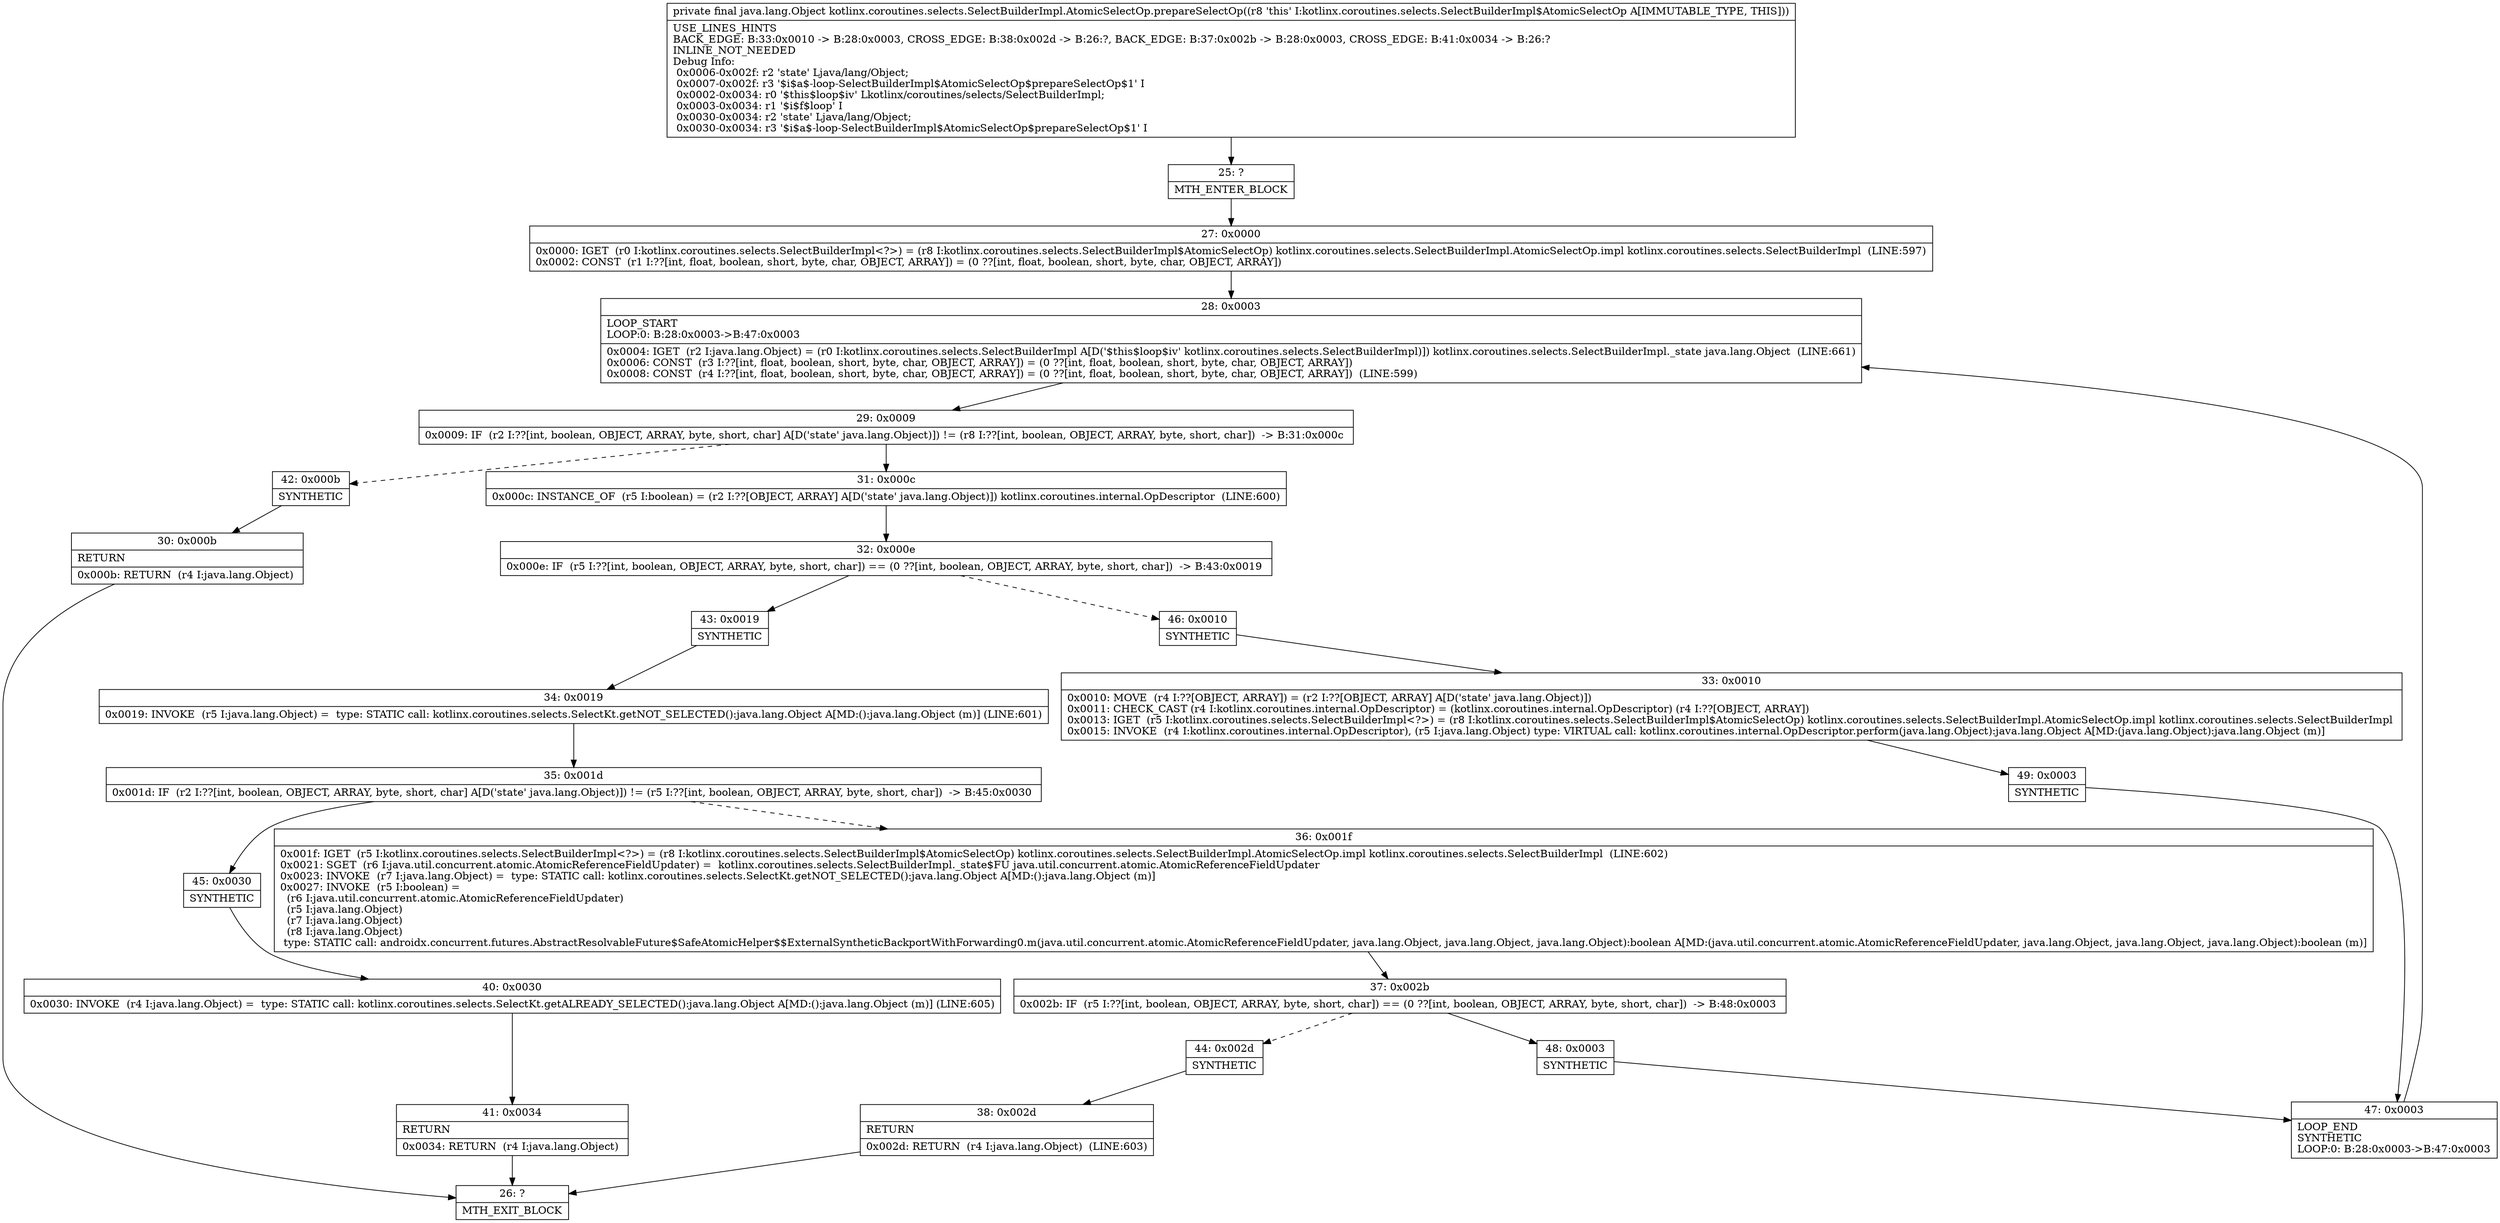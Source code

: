 digraph "CFG forkotlinx.coroutines.selects.SelectBuilderImpl.AtomicSelectOp.prepareSelectOp()Ljava\/lang\/Object;" {
Node_25 [shape=record,label="{25\:\ ?|MTH_ENTER_BLOCK\l}"];
Node_27 [shape=record,label="{27\:\ 0x0000|0x0000: IGET  (r0 I:kotlinx.coroutines.selects.SelectBuilderImpl\<?\>) = (r8 I:kotlinx.coroutines.selects.SelectBuilderImpl$AtomicSelectOp) kotlinx.coroutines.selects.SelectBuilderImpl.AtomicSelectOp.impl kotlinx.coroutines.selects.SelectBuilderImpl  (LINE:597)\l0x0002: CONST  (r1 I:??[int, float, boolean, short, byte, char, OBJECT, ARRAY]) = (0 ??[int, float, boolean, short, byte, char, OBJECT, ARRAY]) \l}"];
Node_28 [shape=record,label="{28\:\ 0x0003|LOOP_START\lLOOP:0: B:28:0x0003\-\>B:47:0x0003\l|0x0004: IGET  (r2 I:java.lang.Object) = (r0 I:kotlinx.coroutines.selects.SelectBuilderImpl A[D('$this$loop$iv' kotlinx.coroutines.selects.SelectBuilderImpl)]) kotlinx.coroutines.selects.SelectBuilderImpl._state java.lang.Object  (LINE:661)\l0x0006: CONST  (r3 I:??[int, float, boolean, short, byte, char, OBJECT, ARRAY]) = (0 ??[int, float, boolean, short, byte, char, OBJECT, ARRAY]) \l0x0008: CONST  (r4 I:??[int, float, boolean, short, byte, char, OBJECT, ARRAY]) = (0 ??[int, float, boolean, short, byte, char, OBJECT, ARRAY])  (LINE:599)\l}"];
Node_29 [shape=record,label="{29\:\ 0x0009|0x0009: IF  (r2 I:??[int, boolean, OBJECT, ARRAY, byte, short, char] A[D('state' java.lang.Object)]) != (r8 I:??[int, boolean, OBJECT, ARRAY, byte, short, char])  \-\> B:31:0x000c \l}"];
Node_31 [shape=record,label="{31\:\ 0x000c|0x000c: INSTANCE_OF  (r5 I:boolean) = (r2 I:??[OBJECT, ARRAY] A[D('state' java.lang.Object)]) kotlinx.coroutines.internal.OpDescriptor  (LINE:600)\l}"];
Node_32 [shape=record,label="{32\:\ 0x000e|0x000e: IF  (r5 I:??[int, boolean, OBJECT, ARRAY, byte, short, char]) == (0 ??[int, boolean, OBJECT, ARRAY, byte, short, char])  \-\> B:43:0x0019 \l}"];
Node_43 [shape=record,label="{43\:\ 0x0019|SYNTHETIC\l}"];
Node_34 [shape=record,label="{34\:\ 0x0019|0x0019: INVOKE  (r5 I:java.lang.Object) =  type: STATIC call: kotlinx.coroutines.selects.SelectKt.getNOT_SELECTED():java.lang.Object A[MD:():java.lang.Object (m)] (LINE:601)\l}"];
Node_35 [shape=record,label="{35\:\ 0x001d|0x001d: IF  (r2 I:??[int, boolean, OBJECT, ARRAY, byte, short, char] A[D('state' java.lang.Object)]) != (r5 I:??[int, boolean, OBJECT, ARRAY, byte, short, char])  \-\> B:45:0x0030 \l}"];
Node_36 [shape=record,label="{36\:\ 0x001f|0x001f: IGET  (r5 I:kotlinx.coroutines.selects.SelectBuilderImpl\<?\>) = (r8 I:kotlinx.coroutines.selects.SelectBuilderImpl$AtomicSelectOp) kotlinx.coroutines.selects.SelectBuilderImpl.AtomicSelectOp.impl kotlinx.coroutines.selects.SelectBuilderImpl  (LINE:602)\l0x0021: SGET  (r6 I:java.util.concurrent.atomic.AtomicReferenceFieldUpdater) =  kotlinx.coroutines.selects.SelectBuilderImpl._state$FU java.util.concurrent.atomic.AtomicReferenceFieldUpdater \l0x0023: INVOKE  (r7 I:java.lang.Object) =  type: STATIC call: kotlinx.coroutines.selects.SelectKt.getNOT_SELECTED():java.lang.Object A[MD:():java.lang.Object (m)]\l0x0027: INVOKE  (r5 I:boolean) = \l  (r6 I:java.util.concurrent.atomic.AtomicReferenceFieldUpdater)\l  (r5 I:java.lang.Object)\l  (r7 I:java.lang.Object)\l  (r8 I:java.lang.Object)\l type: STATIC call: androidx.concurrent.futures.AbstractResolvableFuture$SafeAtomicHelper$$ExternalSyntheticBackportWithForwarding0.m(java.util.concurrent.atomic.AtomicReferenceFieldUpdater, java.lang.Object, java.lang.Object, java.lang.Object):boolean A[MD:(java.util.concurrent.atomic.AtomicReferenceFieldUpdater, java.lang.Object, java.lang.Object, java.lang.Object):boolean (m)]\l}"];
Node_37 [shape=record,label="{37\:\ 0x002b|0x002b: IF  (r5 I:??[int, boolean, OBJECT, ARRAY, byte, short, char]) == (0 ??[int, boolean, OBJECT, ARRAY, byte, short, char])  \-\> B:48:0x0003 \l}"];
Node_44 [shape=record,label="{44\:\ 0x002d|SYNTHETIC\l}"];
Node_38 [shape=record,label="{38\:\ 0x002d|RETURN\l|0x002d: RETURN  (r4 I:java.lang.Object)  (LINE:603)\l}"];
Node_26 [shape=record,label="{26\:\ ?|MTH_EXIT_BLOCK\l}"];
Node_48 [shape=record,label="{48\:\ 0x0003|SYNTHETIC\l}"];
Node_47 [shape=record,label="{47\:\ 0x0003|LOOP_END\lSYNTHETIC\lLOOP:0: B:28:0x0003\-\>B:47:0x0003\l}"];
Node_45 [shape=record,label="{45\:\ 0x0030|SYNTHETIC\l}"];
Node_40 [shape=record,label="{40\:\ 0x0030|0x0030: INVOKE  (r4 I:java.lang.Object) =  type: STATIC call: kotlinx.coroutines.selects.SelectKt.getALREADY_SELECTED():java.lang.Object A[MD:():java.lang.Object (m)] (LINE:605)\l}"];
Node_41 [shape=record,label="{41\:\ 0x0034|RETURN\l|0x0034: RETURN  (r4 I:java.lang.Object) \l}"];
Node_46 [shape=record,label="{46\:\ 0x0010|SYNTHETIC\l}"];
Node_33 [shape=record,label="{33\:\ 0x0010|0x0010: MOVE  (r4 I:??[OBJECT, ARRAY]) = (r2 I:??[OBJECT, ARRAY] A[D('state' java.lang.Object)]) \l0x0011: CHECK_CAST (r4 I:kotlinx.coroutines.internal.OpDescriptor) = (kotlinx.coroutines.internal.OpDescriptor) (r4 I:??[OBJECT, ARRAY]) \l0x0013: IGET  (r5 I:kotlinx.coroutines.selects.SelectBuilderImpl\<?\>) = (r8 I:kotlinx.coroutines.selects.SelectBuilderImpl$AtomicSelectOp) kotlinx.coroutines.selects.SelectBuilderImpl.AtomicSelectOp.impl kotlinx.coroutines.selects.SelectBuilderImpl \l0x0015: INVOKE  (r4 I:kotlinx.coroutines.internal.OpDescriptor), (r5 I:java.lang.Object) type: VIRTUAL call: kotlinx.coroutines.internal.OpDescriptor.perform(java.lang.Object):java.lang.Object A[MD:(java.lang.Object):java.lang.Object (m)]\l}"];
Node_49 [shape=record,label="{49\:\ 0x0003|SYNTHETIC\l}"];
Node_42 [shape=record,label="{42\:\ 0x000b|SYNTHETIC\l}"];
Node_30 [shape=record,label="{30\:\ 0x000b|RETURN\l|0x000b: RETURN  (r4 I:java.lang.Object) \l}"];
MethodNode[shape=record,label="{private final java.lang.Object kotlinx.coroutines.selects.SelectBuilderImpl.AtomicSelectOp.prepareSelectOp((r8 'this' I:kotlinx.coroutines.selects.SelectBuilderImpl$AtomicSelectOp A[IMMUTABLE_TYPE, THIS]))  | USE_LINES_HINTS\lBACK_EDGE: B:33:0x0010 \-\> B:28:0x0003, CROSS_EDGE: B:38:0x002d \-\> B:26:?, BACK_EDGE: B:37:0x002b \-\> B:28:0x0003, CROSS_EDGE: B:41:0x0034 \-\> B:26:?\lINLINE_NOT_NEEDED\lDebug Info:\l  0x0006\-0x002f: r2 'state' Ljava\/lang\/Object;\l  0x0007\-0x002f: r3 '$i$a$\-loop\-SelectBuilderImpl$AtomicSelectOp$prepareSelectOp$1' I\l  0x0002\-0x0034: r0 '$this$loop$iv' Lkotlinx\/coroutines\/selects\/SelectBuilderImpl;\l  0x0003\-0x0034: r1 '$i$f$loop' I\l  0x0030\-0x0034: r2 'state' Ljava\/lang\/Object;\l  0x0030\-0x0034: r3 '$i$a$\-loop\-SelectBuilderImpl$AtomicSelectOp$prepareSelectOp$1' I\l}"];
MethodNode -> Node_25;Node_25 -> Node_27;
Node_27 -> Node_28;
Node_28 -> Node_29;
Node_29 -> Node_31;
Node_29 -> Node_42[style=dashed];
Node_31 -> Node_32;
Node_32 -> Node_43;
Node_32 -> Node_46[style=dashed];
Node_43 -> Node_34;
Node_34 -> Node_35;
Node_35 -> Node_36[style=dashed];
Node_35 -> Node_45;
Node_36 -> Node_37;
Node_37 -> Node_44[style=dashed];
Node_37 -> Node_48;
Node_44 -> Node_38;
Node_38 -> Node_26;
Node_48 -> Node_47;
Node_47 -> Node_28;
Node_45 -> Node_40;
Node_40 -> Node_41;
Node_41 -> Node_26;
Node_46 -> Node_33;
Node_33 -> Node_49;
Node_49 -> Node_47;
Node_42 -> Node_30;
Node_30 -> Node_26;
}

